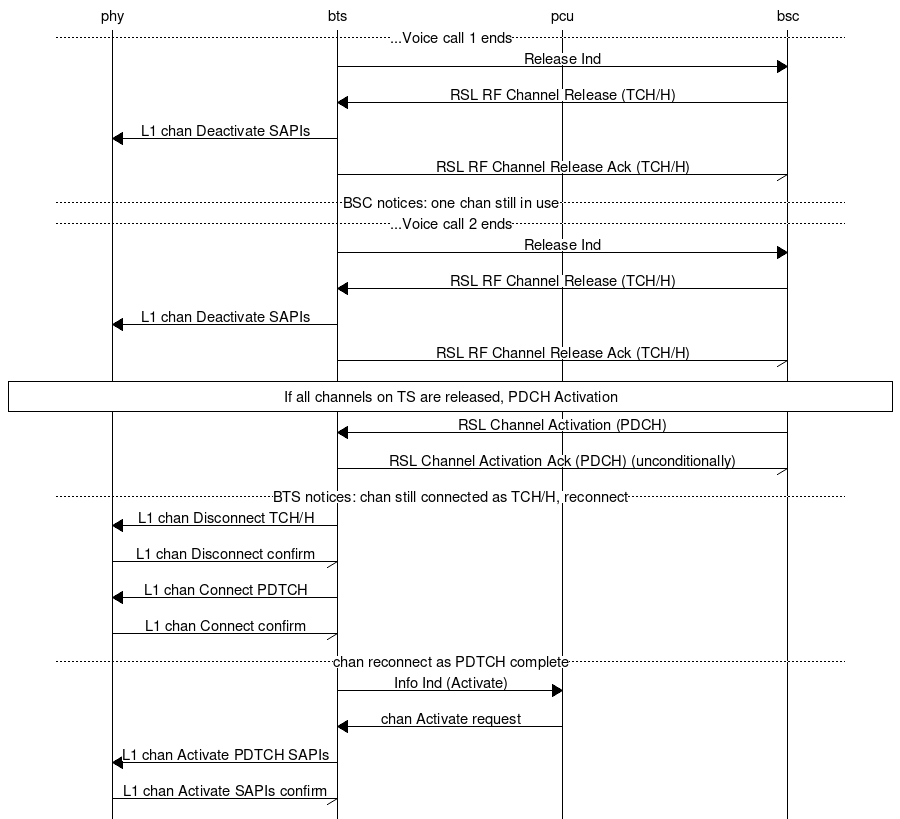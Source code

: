 msc {
	hscale = "1.5";
	phy,bts,pcu,bsc;

	---  		[ label = "...Voice call 1 ends" ];
	bts => bsc	[ label = "Release Ind" ];
	bsc => bts	[ label = "RSL RF Channel Release (TCH/H)" ];
	bts => phy	[ label = "L1 chan Deactivate SAPIs" ];
	bts -> bsc	[ label = "RSL RF Channel Release Ack (TCH/H)" ];
	---  		[ label = "BSC notices: one chan still in use"];

	---  		[ label = "...Voice call 2 ends" ];
	bts => bsc	[ label = "Release Ind" ];
	bsc => bts	[ label = "RSL RF Channel Release (TCH/H)" ];
	bts => phy	[ label = "L1 chan Deactivate SAPIs" ];
	bts -> bsc	[ label = "RSL RF Channel Release Ack (TCH/H)" ];

	phy box bsc	[ label = "If all channels on TS are released, PDCH Activation" ];
	bsc => bts	[ label = "RSL Channel Activation (PDCH)" ];
	bts -> bsc	[ label = "RSL Channel Activation Ack (PDCH) (unconditionally)" ];
	---  		[ label = "BTS notices: chan still connected as TCH/H, reconnect" ];
	bts => phy	[ label = "L1 chan Disconnect TCH/H" ];
	phy -> bts	[ label = "L1 chan Disconnect confirm" ];
	bts => phy	[ label = "L1 chan Connect PDTCH" ];
	phy -> bts	[ label = "L1 chan Connect confirm" ];
	---  		[ label = "chan reconnect as PDTCH complete" ];
	bts => pcu	[ label = "Info Ind (Activate)" ];
	pcu => bts	[ label = "chan Activate request" ];
	bts => phy	[ label = "L1 chan Activate PDTCH SAPIs" ];
	phy -> bts	[ label = "L1 chan Activate SAPIs confirm" ];
}
